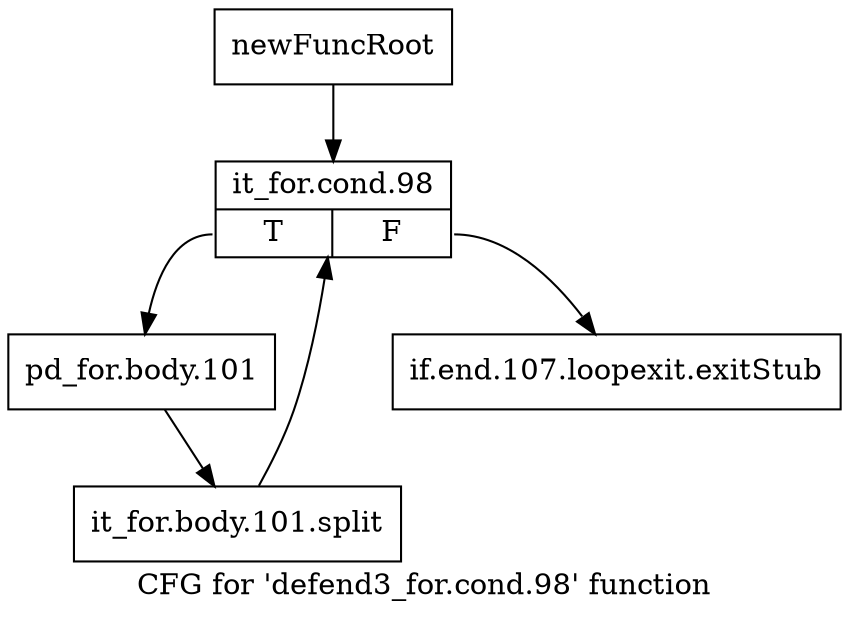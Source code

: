digraph "CFG for 'defend3_for.cond.98' function" {
	label="CFG for 'defend3_for.cond.98' function";

	Node0x442ba60 [shape=record,label="{newFuncRoot}"];
	Node0x442ba60 -> Node0x442bb00;
	Node0x442bab0 [shape=record,label="{if.end.107.loopexit.exitStub}"];
	Node0x442bb00 [shape=record,label="{it_for.cond.98|{<s0>T|<s1>F}}"];
	Node0x442bb00:s0 -> Node0x442bb50;
	Node0x442bb00:s1 -> Node0x442bab0;
	Node0x442bb50 [shape=record,label="{pd_for.body.101}"];
	Node0x442bb50 -> Node0x539adb0;
	Node0x539adb0 [shape=record,label="{it_for.body.101.split}"];
	Node0x539adb0 -> Node0x442bb00;
}
